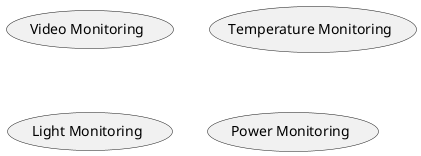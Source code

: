 @startuml

usecase (Video Monitoring) as videoMonitorUC
usecase (Temperature Monitoring) as temperatureUC
usecase (Light Monitoring) as lightUC
usecase (Power Monitoring) as powerUC

@enduml
